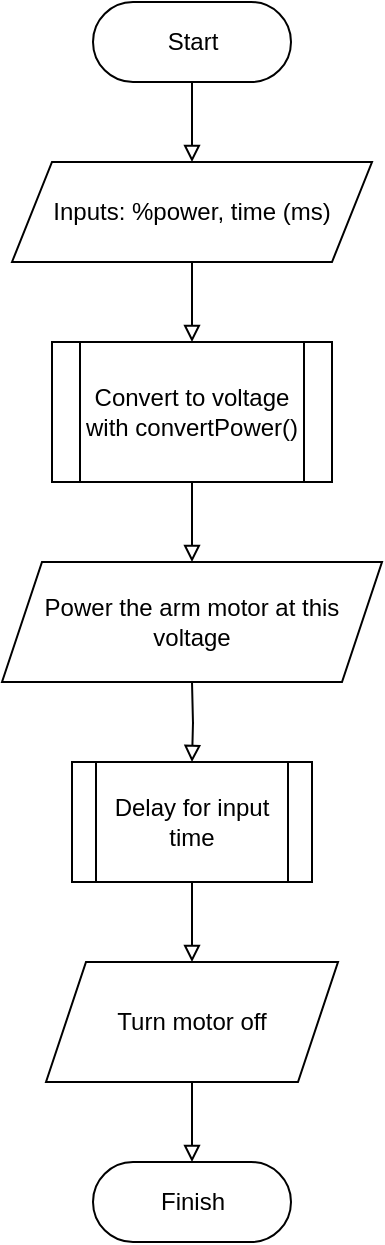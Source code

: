 <mxfile version="24.0.7" type="google">
  <diagram id="C5RBs43oDa-KdzZeNtuy" name="Page-1">
    <mxGraphModel grid="1" page="1" gridSize="10" guides="1" tooltips="1" connect="1" arrows="1" fold="1" pageScale="1" pageWidth="827" pageHeight="1169" math="0" shadow="0">
      <root>
        <mxCell id="WIyWlLk6GJQsqaUBKTNV-0" />
        <mxCell id="WIyWlLk6GJQsqaUBKTNV-1" parent="WIyWlLk6GJQsqaUBKTNV-0" />
        <mxCell id="UTUDfXSGlA2PaJvHiIoA-0" value="&lt;font style=&quot;font-size: 12px;&quot;&gt;Inputs: %power, time (ms)&lt;/font&gt;" style="shape=parallelogram;perimeter=parallelogramPerimeter;whiteSpace=wrap;html=1;fixedSize=1;" vertex="1" parent="WIyWlLk6GJQsqaUBKTNV-1">
          <mxGeometry x="324" y="280" width="180" height="50" as="geometry" />
        </mxCell>
        <mxCell id="UTUDfXSGlA2PaJvHiIoA-1" value="" style="endArrow=block;html=1;rounded=0;endFill=0;exitX=0.5;exitY=1;exitDx=0;exitDy=0;entryX=0.5;entryY=0;entryDx=0;entryDy=0;" edge="1" parent="WIyWlLk6GJQsqaUBKTNV-1" source="UTUDfXSGlA2PaJvHiIoA-0" target="UTUDfXSGlA2PaJvHiIoA-3">
          <mxGeometry width="50" height="50" relative="1" as="geometry">
            <mxPoint x="314" y="530" as="sourcePoint" />
            <mxPoint x="414" y="360" as="targetPoint" />
          </mxGeometry>
        </mxCell>
        <mxCell id="UTUDfXSGlA2PaJvHiIoA-2" style="edgeStyle=orthogonalEdgeStyle;rounded=0;orthogonalLoop=1;jettySize=auto;html=1;exitX=0.5;exitY=1;exitDx=0;exitDy=0;entryX=0.5;entryY=0;entryDx=0;entryDy=0;endArrow=block;endFill=0;" edge="1" parent="WIyWlLk6GJQsqaUBKTNV-1" source="UTUDfXSGlA2PaJvHiIoA-3">
          <mxGeometry relative="1" as="geometry">
            <mxPoint x="414" y="480" as="targetPoint" />
          </mxGeometry>
        </mxCell>
        <mxCell id="UTUDfXSGlA2PaJvHiIoA-3" value="&lt;font style=&quot;font-size: 12px;&quot;&gt;Convert to voltage with convertPower()&lt;/font&gt;" style="shape=process;whiteSpace=wrap;html=1;backgroundOutline=1;" vertex="1" parent="WIyWlLk6GJQsqaUBKTNV-1">
          <mxGeometry x="344" y="370" width="140" height="70" as="geometry" />
        </mxCell>
        <mxCell id="UTUDfXSGlA2PaJvHiIoA-4" style="edgeStyle=orthogonalEdgeStyle;rounded=0;orthogonalLoop=1;jettySize=auto;html=1;exitX=0.5;exitY=1;exitDx=0;exitDy=0;entryX=0.5;entryY=0;entryDx=0;entryDy=0;endArrow=block;endFill=0;" edge="1" parent="WIyWlLk6GJQsqaUBKTNV-1">
          <mxGeometry relative="1" as="geometry">
            <mxPoint x="414" y="540" as="sourcePoint" />
            <mxPoint x="414" y="580" as="targetPoint" />
          </mxGeometry>
        </mxCell>
        <mxCell id="UTUDfXSGlA2PaJvHiIoA-7" value="Power the arm motor at this voltage" style="shape=parallelogram;perimeter=parallelogramPerimeter;whiteSpace=wrap;html=1;fixedSize=1;" vertex="1" parent="WIyWlLk6GJQsqaUBKTNV-1">
          <mxGeometry x="319" y="480" width="190" height="60" as="geometry" />
        </mxCell>
        <mxCell id="UTUDfXSGlA2PaJvHiIoA-11" style="edgeStyle=orthogonalEdgeStyle;rounded=0;orthogonalLoop=1;jettySize=auto;html=1;exitX=0.5;exitY=1;exitDx=0;exitDy=0;endArrow=block;endFill=0;" edge="1" parent="WIyWlLk6GJQsqaUBKTNV-1" source="UTUDfXSGlA2PaJvHiIoA-8" target="UTUDfXSGlA2PaJvHiIoA-9">
          <mxGeometry relative="1" as="geometry" />
        </mxCell>
        <mxCell id="UTUDfXSGlA2PaJvHiIoA-8" value="Delay for input time" style="shape=process;whiteSpace=wrap;html=1;backgroundOutline=1;" vertex="1" parent="WIyWlLk6GJQsqaUBKTNV-1">
          <mxGeometry x="354" y="580" width="120" height="60" as="geometry" />
        </mxCell>
        <mxCell id="UTUDfXSGlA2PaJvHiIoA-18" style="edgeStyle=orthogonalEdgeStyle;rounded=0;orthogonalLoop=1;jettySize=auto;html=1;exitX=0.5;exitY=1;exitDx=0;exitDy=0;entryX=0.5;entryY=0;entryDx=0;entryDy=0;endArrow=block;endFill=0;" edge="1" parent="WIyWlLk6GJQsqaUBKTNV-1" source="UTUDfXSGlA2PaJvHiIoA-9" target="UTUDfXSGlA2PaJvHiIoA-17">
          <mxGeometry relative="1" as="geometry" />
        </mxCell>
        <mxCell id="UTUDfXSGlA2PaJvHiIoA-9" value="Turn motor off" style="shape=parallelogram;perimeter=parallelogramPerimeter;whiteSpace=wrap;html=1;fixedSize=1;" vertex="1" parent="WIyWlLk6GJQsqaUBKTNV-1">
          <mxGeometry x="341" y="680" width="146" height="60" as="geometry" />
        </mxCell>
        <mxCell id="UTUDfXSGlA2PaJvHiIoA-16" style="edgeStyle=orthogonalEdgeStyle;rounded=0;orthogonalLoop=1;jettySize=auto;html=1;entryX=0.5;entryY=0;entryDx=0;entryDy=0;endArrow=block;endFill=0;" edge="1" parent="WIyWlLk6GJQsqaUBKTNV-1" source="UTUDfXSGlA2PaJvHiIoA-15" target="UTUDfXSGlA2PaJvHiIoA-0">
          <mxGeometry relative="1" as="geometry" />
        </mxCell>
        <mxCell id="UTUDfXSGlA2PaJvHiIoA-15" value="Start" style="rounded=1;whiteSpace=wrap;html=1;arcSize=50;" vertex="1" parent="WIyWlLk6GJQsqaUBKTNV-1">
          <mxGeometry x="364.5" y="200" width="99" height="40" as="geometry" />
        </mxCell>
        <mxCell id="UTUDfXSGlA2PaJvHiIoA-17" value="Finish" style="rounded=1;whiteSpace=wrap;html=1;arcSize=50;" vertex="1" parent="WIyWlLk6GJQsqaUBKTNV-1">
          <mxGeometry x="364.5" y="780" width="99" height="40" as="geometry" />
        </mxCell>
      </root>
    </mxGraphModel>
  </diagram>
</mxfile>
